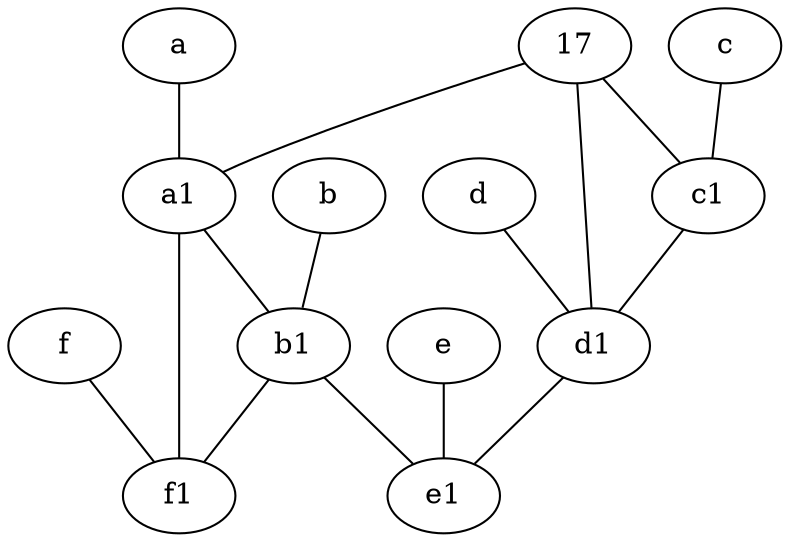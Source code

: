 graph {
	d1 [pos="3,5!"]
	c [pos="4.5,2!"]
	d [pos="2,5!"]
	e1 [pos="7,7!"]
	17
	f1 [pos="3,8!"]
	a [pos="8,2!"]
	c1 [pos="4.5,3!"]
	b [pos="10,4!"]
	f [pos="3,9!"]
	b1 [pos="9,4!"]
	e [pos="7,9!"]
	a1 [pos="8,3!"]
	17 -- c1
	b -- b1
	b1 -- e1
	a1 -- b1
	17 -- d1
	d -- d1
	f -- f1
	a1 -- f1
	d1 -- e1
	a -- a1
	e -- e1
	c1 -- d1
	b1 -- f1
	17 -- a1
	c -- c1
}
